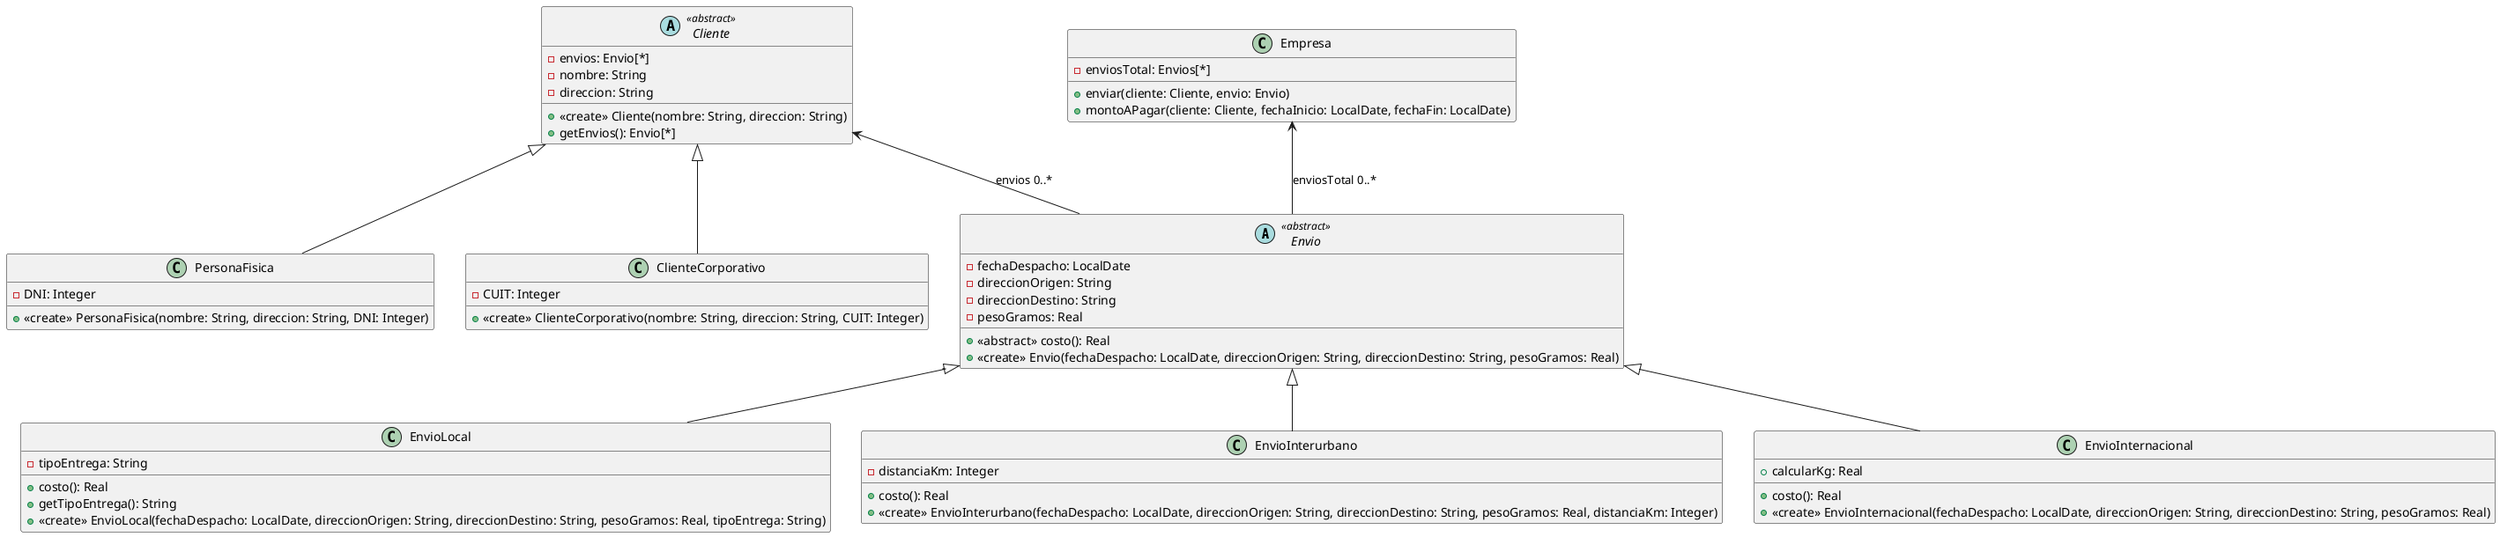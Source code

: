 @startuml

abstract class Envio <<abstract>> {
-fechaDespacho: LocalDate
-direccionOrigen: String
-direccionDestino: String
-pesoGramos: Real
+ <<abstract>> costo(): Real
+ <<create>> Envio(fechaDespacho: LocalDate, direccionOrigen: String, direccionDestino: String, pesoGramos: Real)
}

class EnvioLocal {
-tipoEntrega: String
+costo(): Real
+getTipoEntrega(): String
+ <<create>> EnvioLocal(fechaDespacho: LocalDate, direccionOrigen: String, direccionDestino: String, pesoGramos: Real, tipoEntrega: String)
}

class EnvioInterurbano {
-distanciaKm: Integer
+costo(): Real
+ <<create>> EnvioInterurbano(fechaDespacho: LocalDate, direccionOrigen: String, direccionDestino: String, pesoGramos: Real, distanciaKm: Integer)
}

class EnvioInternacional {
+costo(): Real
+ <<create>> EnvioInternacional(fechaDespacho: LocalDate, direccionOrigen: String, direccionDestino: String, pesoGramos: Real)
+calcularKg: Real
}

abstract class Cliente <<abstract>> {
-envios: Envio[*]
-nombre: String
-direccion: String
+<<create>> Cliente(nombre: String, direccion: String)
+getEnvios(): Envio[*]
}

class PersonaFisica {
-DNI: Integer
+<<create>> PersonaFisica(nombre: String, direccion: String, DNI: Integer)
}

class ClienteCorporativo {
-CUIT: Integer
+<<create>> ClienteCorporativo(nombre: String, direccion: String, CUIT: Integer)
}

class Empresa {
-enviosTotal: Envios[*]
+enviar(cliente: Cliente, envio: Envio)
+montoAPagar(cliente: Cliente, fechaInicio: LocalDate, fechaFin: LocalDate)
}

Envio <|-- EnvioLocal
Envio <|-- EnvioInterurbano
Envio <|-- EnvioInternacional

Cliente <|-- PersonaFisica
Cliente <|-- ClienteCorporativo

Cliente <-down- Envio: envios 0..*
Empresa <-down- Envio: enviosTotal 0..*

@enduml
